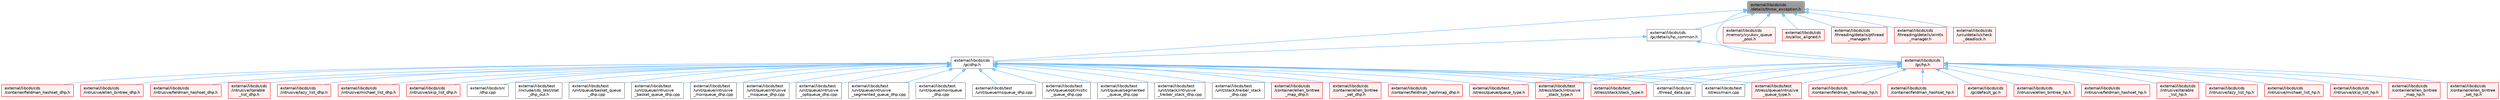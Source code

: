 digraph "external/libcds/cds/details/throw_exception.h"
{
 // LATEX_PDF_SIZE
  bgcolor="transparent";
  edge [fontname=Helvetica,fontsize=10,labelfontname=Helvetica,labelfontsize=10];
  node [fontname=Helvetica,fontsize=10,shape=box,height=0.2,width=0.4];
  Node1 [id="Node000001",label="external/libcds/cds\l/details/throw_exception.h",height=0.2,width=0.4,color="gray40", fillcolor="grey60", style="filled", fontcolor="black",tooltip=" "];
  Node1 -> Node2 [id="edge58_Node000001_Node000002",dir="back",color="steelblue1",style="solid",tooltip=" "];
  Node2 [id="Node000002",label="external/libcds/cds\l/gc/details/hp_common.h",height=0.2,width=0.4,color="grey40", fillcolor="white", style="filled",URL="$hp__common_8h.html",tooltip=" "];
  Node2 -> Node3 [id="edge59_Node000002_Node000003",dir="back",color="steelblue1",style="solid",tooltip=" "];
  Node3 [id="Node000003",label="external/libcds/cds\l/gc/dhp.h",height=0.2,width=0.4,color="grey40", fillcolor="white", style="filled",URL="$dhp_8h.html",tooltip=" "];
  Node3 -> Node4 [id="edge60_Node000003_Node000004",dir="back",color="steelblue1",style="solid",tooltip=" "];
  Node4 [id="Node000004",label="external/libcds/cds\l/container/ellen_bintree\l_map_dhp.h",height=0.2,width=0.4,color="red", fillcolor="#FFF0F0", style="filled",URL="$ellen__bintree__map__dhp_8h.html",tooltip=" "];
  Node3 -> Node16 [id="edge61_Node000003_Node000016",dir="back",color="steelblue1",style="solid",tooltip=" "];
  Node16 [id="Node000016",label="external/libcds/cds\l/container/ellen_bintree\l_set_dhp.h",height=0.2,width=0.4,color="red", fillcolor="#FFF0F0", style="filled",URL="$ellen__bintree__set__dhp_8h.html",tooltip=" "];
  Node3 -> Node29 [id="edge62_Node000003_Node000029",dir="back",color="steelblue1",style="solid",tooltip=" "];
  Node29 [id="Node000029",label="external/libcds/cds\l/container/feldman_hashmap_dhp.h",height=0.2,width=0.4,color="red", fillcolor="#FFF0F0", style="filled",URL="$feldman__hashmap__dhp_8h.html",tooltip=" "];
  Node3 -> Node41 [id="edge63_Node000003_Node000041",dir="back",color="steelblue1",style="solid",tooltip=" "];
  Node41 [id="Node000041",label="external/libcds/cds\l/container/feldman_hashset_dhp.h",height=0.2,width=0.4,color="red", fillcolor="#FFF0F0", style="filled",URL="$container_2feldman__hashset__dhp_8h.html",tooltip=" "];
  Node3 -> Node52 [id="edge64_Node000003_Node000052",dir="back",color="steelblue1",style="solid",tooltip=" "];
  Node52 [id="Node000052",label="external/libcds/cds\l/intrusive/ellen_bintree_dhp.h",height=0.2,width=0.4,color="red", fillcolor="#FFF0F0", style="filled",URL="$ellen__bintree__dhp_8h.html",tooltip=" "];
  Node3 -> Node54 [id="edge65_Node000003_Node000054",dir="back",color="steelblue1",style="solid",tooltip=" "];
  Node54 [id="Node000054",label="external/libcds/cds\l/intrusive/feldman_hashset_dhp.h",height=0.2,width=0.4,color="red", fillcolor="#FFF0F0", style="filled",URL="$intrusive_2feldman__hashset__dhp_8h.html",tooltip=" "];
  Node3 -> Node56 [id="edge66_Node000003_Node000056",dir="back",color="steelblue1",style="solid",tooltip=" "];
  Node56 [id="Node000056",label="external/libcds/cds\l/intrusive/iterable\l_list_dhp.h",height=0.2,width=0.4,color="red", fillcolor="#FFF0F0", style="filled",URL="$intrusive_2iterable__list__dhp_8h.html",tooltip=" "];
  Node3 -> Node108 [id="edge67_Node000003_Node000108",dir="back",color="steelblue1",style="solid",tooltip=" "];
  Node108 [id="Node000108",label="external/libcds/cds\l/intrusive/lazy_list_dhp.h",height=0.2,width=0.4,color="red", fillcolor="#FFF0F0", style="filled",URL="$intrusive_2lazy__list__dhp_8h.html",tooltip=" "];
  Node3 -> Node122 [id="edge68_Node000003_Node000122",dir="back",color="steelblue1",style="solid",tooltip=" "];
  Node122 [id="Node000122",label="external/libcds/cds\l/intrusive/michael_list_dhp.h",height=0.2,width=0.4,color="red", fillcolor="#FFF0F0", style="filled",URL="$intrusive_2michael__list__dhp_8h.html",tooltip=" "];
  Node3 -> Node136 [id="edge69_Node000003_Node000136",dir="back",color="steelblue1",style="solid",tooltip=" "];
  Node136 [id="Node000136",label="external/libcds/cds\l/intrusive/skip_list_dhp.h",height=0.2,width=0.4,color="red", fillcolor="#FFF0F0", style="filled",URL="$skip__list__dhp_8h.html",tooltip=" "];
  Node3 -> Node159 [id="edge70_Node000003_Node000159",dir="back",color="steelblue1",style="solid",tooltip=" "];
  Node159 [id="Node000159",label="external/libcds/src\l/dhp.cpp",height=0.2,width=0.4,color="grey40", fillcolor="white", style="filled",URL="$dhp_8cpp.html",tooltip=" "];
  Node3 -> Node160 [id="edge71_Node000003_Node000160",dir="back",color="steelblue1",style="solid",tooltip=" "];
  Node160 [id="Node000160",label="external/libcds/src\l/thread_data.cpp",height=0.2,width=0.4,color="grey40", fillcolor="white", style="filled",URL="$thread__data_8cpp.html",tooltip=" "];
  Node3 -> Node161 [id="edge72_Node000003_Node000161",dir="back",color="steelblue1",style="solid",tooltip=" "];
  Node161 [id="Node000161",label="external/libcds/test\l/include/cds_test/stat\l_dhp_out.h",height=0.2,width=0.4,color="grey40", fillcolor="white", style="filled",URL="$stat__dhp__out_8h.html",tooltip=" "];
  Node3 -> Node162 [id="edge73_Node000003_Node000162",dir="back",color="steelblue1",style="solid",tooltip=" "];
  Node162 [id="Node000162",label="external/libcds/test\l/stress/main.cpp",height=0.2,width=0.4,color="grey40", fillcolor="white", style="filled",URL="$external_2libcds_2test_2stress_2main_8cpp.html",tooltip=" "];
  Node3 -> Node163 [id="edge74_Node000003_Node000163",dir="back",color="steelblue1",style="solid",tooltip=" "];
  Node163 [id="Node000163",label="external/libcds/test\l/stress/queue/intrusive\l_queue_type.h",height=0.2,width=0.4,color="red", fillcolor="#FFF0F0", style="filled",URL="$intrusive__queue__type_8h.html",tooltip=" "];
  Node3 -> Node165 [id="edge75_Node000003_Node000165",dir="back",color="steelblue1",style="solid",tooltip=" "];
  Node165 [id="Node000165",label="external/libcds/test\l/stress/queue/queue_type.h",height=0.2,width=0.4,color="red", fillcolor="#FFF0F0", style="filled",URL="$queue__type_8h.html",tooltip=" "];
  Node3 -> Node173 [id="edge76_Node000003_Node000173",dir="back",color="steelblue1",style="solid",tooltip=" "];
  Node173 [id="Node000173",label="external/libcds/test\l/stress/stack/intrusive\l_stack_type.h",height=0.2,width=0.4,color="red", fillcolor="#FFF0F0", style="filled",URL="$intrusive__stack__type_8h.html",tooltip=" "];
  Node3 -> Node177 [id="edge77_Node000003_Node000177",dir="back",color="steelblue1",style="solid",tooltip=" "];
  Node177 [id="Node000177",label="external/libcds/test\l/stress/stack/stack_type.h",height=0.2,width=0.4,color="red", fillcolor="#FFF0F0", style="filled",URL="$stack__type_8h.html",tooltip=" "];
  Node3 -> Node180 [id="edge78_Node000003_Node000180",dir="back",color="steelblue1",style="solid",tooltip=" "];
  Node180 [id="Node000180",label="external/libcds/test\l/unit/queue/basket_queue\l_dhp.cpp",height=0.2,width=0.4,color="grey40", fillcolor="white", style="filled",URL="$basket__queue__dhp_8cpp.html",tooltip=" "];
  Node3 -> Node181 [id="edge79_Node000003_Node000181",dir="back",color="steelblue1",style="solid",tooltip=" "];
  Node181 [id="Node000181",label="external/libcds/test\l/unit/queue/intrusive\l_basket_queue_dhp.cpp",height=0.2,width=0.4,color="grey40", fillcolor="white", style="filled",URL="$intrusive__basket__queue__dhp_8cpp.html",tooltip=" "];
  Node3 -> Node182 [id="edge80_Node000003_Node000182",dir="back",color="steelblue1",style="solid",tooltip=" "];
  Node182 [id="Node000182",label="external/libcds/test\l/unit/queue/intrusive\l_moirqueue_dhp.cpp",height=0.2,width=0.4,color="grey40", fillcolor="white", style="filled",URL="$intrusive__moirqueue__dhp_8cpp.html",tooltip=" "];
  Node3 -> Node183 [id="edge81_Node000003_Node000183",dir="back",color="steelblue1",style="solid",tooltip=" "];
  Node183 [id="Node000183",label="external/libcds/test\l/unit/queue/intrusive\l_msqueue_dhp.cpp",height=0.2,width=0.4,color="grey40", fillcolor="white", style="filled",URL="$intrusive__msqueue__dhp_8cpp.html",tooltip=" "];
  Node3 -> Node184 [id="edge82_Node000003_Node000184",dir="back",color="steelblue1",style="solid",tooltip=" "];
  Node184 [id="Node000184",label="external/libcds/test\l/unit/queue/intrusive\l_optqueue_dhp.cpp",height=0.2,width=0.4,color="grey40", fillcolor="white", style="filled",URL="$intrusive__optqueue__dhp_8cpp.html",tooltip=" "];
  Node3 -> Node185 [id="edge83_Node000003_Node000185",dir="back",color="steelblue1",style="solid",tooltip=" "];
  Node185 [id="Node000185",label="external/libcds/test\l/unit/queue/intrusive\l_segmented_queue_dhp.cpp",height=0.2,width=0.4,color="grey40", fillcolor="white", style="filled",URL="$intrusive__segmented__queue__dhp_8cpp.html",tooltip=" "];
  Node3 -> Node186 [id="edge84_Node000003_Node000186",dir="back",color="steelblue1",style="solid",tooltip=" "];
  Node186 [id="Node000186",label="external/libcds/test\l/unit/queue/moirqueue\l_dhp.cpp",height=0.2,width=0.4,color="grey40", fillcolor="white", style="filled",URL="$moirqueue__dhp_8cpp.html",tooltip=" "];
  Node3 -> Node187 [id="edge85_Node000003_Node000187",dir="back",color="steelblue1",style="solid",tooltip=" "];
  Node187 [id="Node000187",label="external/libcds/test\l/unit/queue/msqueue_dhp.cpp",height=0.2,width=0.4,color="grey40", fillcolor="white", style="filled",URL="$msqueue__dhp_8cpp.html",tooltip=" "];
  Node3 -> Node188 [id="edge86_Node000003_Node000188",dir="back",color="steelblue1",style="solid",tooltip=" "];
  Node188 [id="Node000188",label="external/libcds/test\l/unit/queue/optimistic\l_queue_dhp.cpp",height=0.2,width=0.4,color="grey40", fillcolor="white", style="filled",URL="$optimistic__queue__dhp_8cpp.html",tooltip=" "];
  Node3 -> Node189 [id="edge87_Node000003_Node000189",dir="back",color="steelblue1",style="solid",tooltip=" "];
  Node189 [id="Node000189",label="external/libcds/test\l/unit/queue/segmented\l_queue_dhp.cpp",height=0.2,width=0.4,color="grey40", fillcolor="white", style="filled",URL="$segmented__queue__dhp_8cpp.html",tooltip=" "];
  Node3 -> Node190 [id="edge88_Node000003_Node000190",dir="back",color="steelblue1",style="solid",tooltip=" "];
  Node190 [id="Node000190",label="external/libcds/test\l/unit/stack/intrusive\l_treiber_stack_dhp.cpp",height=0.2,width=0.4,color="grey40", fillcolor="white", style="filled",URL="$intrusive__treiber__stack__dhp_8cpp.html",tooltip=" "];
  Node3 -> Node191 [id="edge89_Node000003_Node000191",dir="back",color="steelblue1",style="solid",tooltip=" "];
  Node191 [id="Node000191",label="external/libcds/test\l/unit/stack/treiber_stack\l_dhp.cpp",height=0.2,width=0.4,color="grey40", fillcolor="white", style="filled",URL="$treiber__stack__dhp_8cpp.html",tooltip=" "];
  Node2 -> Node192 [id="edge90_Node000002_Node000192",dir="back",color="steelblue1",style="solid",tooltip=" "];
  Node192 [id="Node000192",label="external/libcds/cds\l/gc/hp.h",height=0.2,width=0.4,color="red", fillcolor="#FFF0F0", style="filled",URL="$hp_8h.html",tooltip=" "];
  Node192 -> Node193 [id="edge91_Node000192_Node000193",dir="back",color="steelblue1",style="solid",tooltip=" "];
  Node193 [id="Node000193",label="external/libcds/cds\l/container/ellen_bintree\l_map_hp.h",height=0.2,width=0.4,color="red", fillcolor="#FFF0F0", style="filled",URL="$ellen__bintree__map__hp_8h.html",tooltip=" "];
  Node192 -> Node195 [id="edge92_Node000192_Node000195",dir="back",color="steelblue1",style="solid",tooltip=" "];
  Node195 [id="Node000195",label="external/libcds/cds\l/container/ellen_bintree\l_set_hp.h",height=0.2,width=0.4,color="red", fillcolor="#FFF0F0", style="filled",URL="$ellen__bintree__set__hp_8h.html",tooltip=" "];
  Node192 -> Node198 [id="edge93_Node000192_Node000198",dir="back",color="steelblue1",style="solid",tooltip=" "];
  Node198 [id="Node000198",label="external/libcds/cds\l/container/feldman_hashmap_hp.h",height=0.2,width=0.4,color="red", fillcolor="#FFF0F0", style="filled",URL="$feldman__hashmap__hp_8h.html",tooltip=" "];
  Node192 -> Node200 [id="edge94_Node000192_Node000200",dir="back",color="steelblue1",style="solid",tooltip=" "];
  Node200 [id="Node000200",label="external/libcds/cds\l/container/feldman_hashset_hp.h",height=0.2,width=0.4,color="red", fillcolor="#FFF0F0", style="filled",URL="$container_2feldman__hashset__hp_8h.html",tooltip=" "];
  Node192 -> Node202 [id="edge95_Node000192_Node000202",dir="back",color="steelblue1",style="solid",tooltip=" "];
  Node202 [id="Node000202",label="external/libcds/cds\l/gc/default_gc.h",height=0.2,width=0.4,color="red", fillcolor="#FFF0F0", style="filled",URL="$default__gc_8h.html",tooltip=" "];
  Node192 -> Node226 [id="edge96_Node000192_Node000226",dir="back",color="steelblue1",style="solid",tooltip=" "];
  Node226 [id="Node000226",label="external/libcds/cds\l/intrusive/ellen_bintree_hp.h",height=0.2,width=0.4,color="red", fillcolor="#FFF0F0", style="filled",URL="$ellen__bintree__hp_8h.html",tooltip=" "];
  Node192 -> Node228 [id="edge97_Node000192_Node000228",dir="back",color="steelblue1",style="solid",tooltip=" "];
  Node228 [id="Node000228",label="external/libcds/cds\l/intrusive/feldman_hashset_hp.h",height=0.2,width=0.4,color="red", fillcolor="#FFF0F0", style="filled",URL="$intrusive_2feldman__hashset__hp_8h.html",tooltip=" "];
  Node192 -> Node230 [id="edge98_Node000192_Node000230",dir="back",color="steelblue1",style="solid",tooltip=" "];
  Node230 [id="Node000230",label="external/libcds/cds\l/intrusive/iterable\l_list_hp.h",height=0.2,width=0.4,color="red", fillcolor="#FFF0F0", style="filled",URL="$intrusive_2iterable__list__hp_8h.html",tooltip=" "];
  Node192 -> Node242 [id="edge99_Node000192_Node000242",dir="back",color="steelblue1",style="solid",tooltip=" "];
  Node242 [id="Node000242",label="external/libcds/cds\l/intrusive/lazy_list_hp.h",height=0.2,width=0.4,color="red", fillcolor="#FFF0F0", style="filled",URL="$intrusive_2lazy__list__hp_8h.html",tooltip=" "];
  Node192 -> Node254 [id="edge100_Node000192_Node000254",dir="back",color="steelblue1",style="solid",tooltip=" "];
  Node254 [id="Node000254",label="external/libcds/cds\l/intrusive/michael_list_hp.h",height=0.2,width=0.4,color="red", fillcolor="#FFF0F0", style="filled",URL="$intrusive_2michael__list__hp_8h.html",tooltip=" "];
  Node192 -> Node266 [id="edge101_Node000192_Node000266",dir="back",color="steelblue1",style="solid",tooltip=" "];
  Node266 [id="Node000266",label="external/libcds/cds\l/intrusive/skip_list_hp.h",height=0.2,width=0.4,color="red", fillcolor="#FFF0F0", style="filled",URL="$skip__list__hp_8h.html",tooltip=" "];
  Node192 -> Node160 [id="edge102_Node000192_Node000160",dir="back",color="steelblue1",style="solid",tooltip=" "];
  Node192 -> Node162 [id="edge103_Node000192_Node000162",dir="back",color="steelblue1",style="solid",tooltip=" "];
  Node192 -> Node163 [id="edge104_Node000192_Node000163",dir="back",color="steelblue1",style="solid",tooltip=" "];
  Node192 -> Node165 [id="edge105_Node000192_Node000165",dir="back",color="steelblue1",style="solid",tooltip=" "];
  Node192 -> Node173 [id="edge106_Node000192_Node000173",dir="back",color="steelblue1",style="solid",tooltip=" "];
  Node192 -> Node177 [id="edge107_Node000192_Node000177",dir="back",color="steelblue1",style="solid",tooltip=" "];
  Node1 -> Node3 [id="edge108_Node000001_Node000003",dir="back",color="steelblue1",style="solid",tooltip=" "];
  Node1 -> Node192 [id="edge109_Node000001_Node000192",dir="back",color="steelblue1",style="solid",tooltip=" "];
  Node1 -> Node360 [id="edge110_Node000001_Node000360",dir="back",color="steelblue1",style="solid",tooltip=" "];
  Node360 [id="Node000360",label="external/libcds/cds\l/memory/vyukov_queue\l_pool.h",height=0.2,width=0.4,color="red", fillcolor="#FFF0F0", style="filled",URL="$vyukov__queue__pool_8h.html",tooltip=" "];
  Node1 -> Node384 [id="edge111_Node000001_Node000384",dir="back",color="steelblue1",style="solid",tooltip=" "];
  Node384 [id="Node000384",label="external/libcds/cds\l/os/alloc_aligned.h",height=0.2,width=0.4,color="red", fillcolor="#FFF0F0", style="filled",URL="$alloc__aligned_8h.html",tooltip=" "];
  Node1 -> Node683 [id="edge112_Node000001_Node000683",dir="back",color="steelblue1",style="solid",tooltip=" "];
  Node683 [id="Node000683",label="external/libcds/cds\l/threading/details/pthread\l_manager.h",height=0.2,width=0.4,color="red", fillcolor="#FFF0F0", style="filled",URL="$pthread__manager_8h.html",tooltip=" "];
  Node1 -> Node968 [id="edge113_Node000001_Node000968",dir="back",color="steelblue1",style="solid",tooltip=" "];
  Node968 [id="Node000968",label="external/libcds/cds\l/threading/details/wintls\l_manager.h",height=0.2,width=0.4,color="red", fillcolor="#FFF0F0", style="filled",URL="$wintls__manager_8h.html",tooltip=" "];
  Node1 -> Node1080 [id="edge114_Node000001_Node001080",dir="back",color="steelblue1",style="solid",tooltip=" "];
  Node1080 [id="Node001080",label="external/libcds/cds\l/urcu/details/check\l_deadlock.h",height=0.2,width=0.4,color="red", fillcolor="#FFF0F0", style="filled",URL="$check__deadlock_8h.html",tooltip=" "];
}
